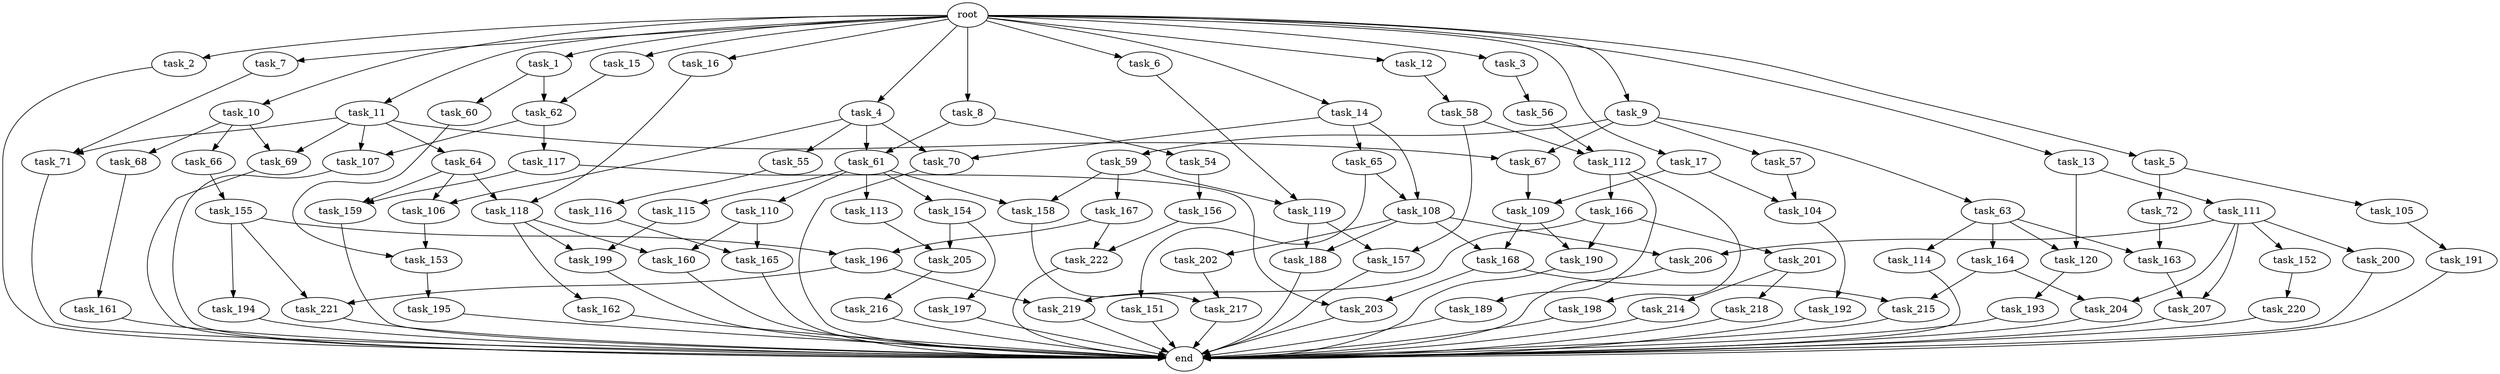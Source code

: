 digraph G {
  root [size="0.000000"];
  task_1 [size="2.048000"];
  task_2 [size="2.048000"];
  task_3 [size="2.048000"];
  task_4 [size="2.048000"];
  task_5 [size="2.048000"];
  task_6 [size="2.048000"];
  task_7 [size="2.048000"];
  task_8 [size="2.048000"];
  task_9 [size="2.048000"];
  task_10 [size="2.048000"];
  task_11 [size="2.048000"];
  task_12 [size="2.048000"];
  task_13 [size="2.048000"];
  task_14 [size="2.048000"];
  task_15 [size="2.048000"];
  task_16 [size="2.048000"];
  task_17 [size="2.048000"];
  task_54 [size="1391569403.904000"];
  task_55 [size="618475290.624000"];
  task_56 [size="154618822.656000"];
  task_57 [size="841813590.016000"];
  task_58 [size="274877906.944000"];
  task_59 [size="841813590.016000"];
  task_60 [size="841813590.016000"];
  task_61 [size="2010044694.528000"];
  task_62 [size="2233382993.920000"];
  task_63 [size="841813590.016000"];
  task_64 [size="1099511627.776000"];
  task_65 [size="429496729.600000"];
  task_66 [size="1099511627.776000"];
  task_67 [size="1941325217.792000"];
  task_68 [size="1099511627.776000"];
  task_69 [size="2199023255.552000"];
  task_70 [size="1047972020.224000"];
  task_71 [size="1168231104.512000"];
  task_72 [size="618475290.624000"];
  task_104 [size="2199023255.552000"];
  task_105 [size="618475290.624000"];
  task_106 [size="1460288880.640000"];
  task_107 [size="1168231104.512000"];
  task_108 [size="704374636.544000"];
  task_109 [size="1168231104.512000"];
  task_110 [size="1099511627.776000"];
  task_111 [size="841813590.016000"];
  task_112 [size="704374636.544000"];
  task_113 [size="1099511627.776000"];
  task_114 [size="1099511627.776000"];
  task_115 [size="1099511627.776000"];
  task_116 [size="841813590.016000"];
  task_117 [size="68719476.736000"];
  task_118 [size="2559800508.416000"];
  task_119 [size="2817498546.176000"];
  task_120 [size="1941325217.792000"];
  task_151 [size="274877906.944000"];
  task_152 [size="154618822.656000"];
  task_153 [size="2491081031.680000"];
  task_154 [size="1099511627.776000"];
  task_155 [size="841813590.016000"];
  task_156 [size="429496729.600000"];
  task_157 [size="429496729.600000"];
  task_158 [size="2199023255.552000"];
  task_159 [size="1116691496.960000"];
  task_160 [size="223338299.392000"];
  task_161 [size="618475290.624000"];
  task_162 [size="68719476.736000"];
  task_163 [size="1941325217.792000"];
  task_164 [size="1099511627.776000"];
  task_165 [size="773094113.280000"];
  task_166 [size="68719476.736000"];
  task_167 [size="1099511627.776000"];
  task_168 [size="1460288880.640000"];
  task_188 [size="1546188226.560000"];
  task_189 [size="68719476.736000"];
  task_190 [size="1786706395.136000"];
  task_191 [size="618475290.624000"];
  task_192 [size="274877906.944000"];
  task_193 [size="1391569403.904000"];
  task_194 [size="429496729.600000"];
  task_195 [size="841813590.016000"];
  task_196 [size="1821066133.504000"];
  task_197 [size="68719476.736000"];
  task_198 [size="68719476.736000"];
  task_199 [size="498216206.336000"];
  task_200 [size="154618822.656000"];
  task_201 [size="1717986918.400000"];
  task_202 [size="1391569403.904000"];
  task_203 [size="1374389534.720000"];
  task_204 [size="996432412.672000"];
  task_205 [size="687194767.360000"];
  task_206 [size="1546188226.560000"];
  task_207 [size="223338299.392000"];
  task_214 [size="1099511627.776000"];
  task_215 [size="1941325217.792000"];
  task_216 [size="841813590.016000"];
  task_217 [size="1683627180.032000"];
  task_218 [size="1099511627.776000"];
  task_219 [size="2336462209.024000"];
  task_220 [size="1391569403.904000"];
  task_221 [size="1047972020.224000"];
  task_222 [size="1666447310.848000"];
  end [size="0.000000"];

  root -> task_1 [size="1.000000"];
  root -> task_2 [size="1.000000"];
  root -> task_3 [size="1.000000"];
  root -> task_4 [size="1.000000"];
  root -> task_5 [size="1.000000"];
  root -> task_6 [size="1.000000"];
  root -> task_7 [size="1.000000"];
  root -> task_8 [size="1.000000"];
  root -> task_9 [size="1.000000"];
  root -> task_10 [size="1.000000"];
  root -> task_11 [size="1.000000"];
  root -> task_12 [size="1.000000"];
  root -> task_13 [size="1.000000"];
  root -> task_14 [size="1.000000"];
  root -> task_15 [size="1.000000"];
  root -> task_16 [size="1.000000"];
  root -> task_17 [size="1.000000"];
  task_1 -> task_60 [size="411041792.000000"];
  task_1 -> task_62 [size="411041792.000000"];
  task_2 -> end [size="1.000000"];
  task_3 -> task_56 [size="75497472.000000"];
  task_4 -> task_55 [size="301989888.000000"];
  task_4 -> task_61 [size="301989888.000000"];
  task_4 -> task_70 [size="301989888.000000"];
  task_4 -> task_106 [size="301989888.000000"];
  task_5 -> task_72 [size="301989888.000000"];
  task_5 -> task_105 [size="301989888.000000"];
  task_6 -> task_119 [size="838860800.000000"];
  task_7 -> task_71 [size="33554432.000000"];
  task_8 -> task_54 [size="679477248.000000"];
  task_8 -> task_61 [size="679477248.000000"];
  task_9 -> task_57 [size="411041792.000000"];
  task_9 -> task_59 [size="411041792.000000"];
  task_9 -> task_63 [size="411041792.000000"];
  task_9 -> task_67 [size="411041792.000000"];
  task_10 -> task_66 [size="536870912.000000"];
  task_10 -> task_68 [size="536870912.000000"];
  task_10 -> task_69 [size="536870912.000000"];
  task_11 -> task_64 [size="536870912.000000"];
  task_11 -> task_67 [size="536870912.000000"];
  task_11 -> task_69 [size="536870912.000000"];
  task_11 -> task_71 [size="536870912.000000"];
  task_11 -> task_107 [size="536870912.000000"];
  task_12 -> task_58 [size="134217728.000000"];
  task_13 -> task_111 [size="411041792.000000"];
  task_13 -> task_120 [size="411041792.000000"];
  task_14 -> task_65 [size="209715200.000000"];
  task_14 -> task_70 [size="209715200.000000"];
  task_14 -> task_108 [size="209715200.000000"];
  task_15 -> task_62 [size="679477248.000000"];
  task_16 -> task_118 [size="838860800.000000"];
  task_17 -> task_104 [size="536870912.000000"];
  task_17 -> task_109 [size="536870912.000000"];
  task_54 -> task_156 [size="209715200.000000"];
  task_55 -> task_116 [size="411041792.000000"];
  task_56 -> task_112 [size="209715200.000000"];
  task_57 -> task_104 [size="536870912.000000"];
  task_58 -> task_112 [size="134217728.000000"];
  task_58 -> task_157 [size="134217728.000000"];
  task_59 -> task_119 [size="536870912.000000"];
  task_59 -> task_158 [size="536870912.000000"];
  task_59 -> task_167 [size="536870912.000000"];
  task_60 -> task_153 [size="679477248.000000"];
  task_61 -> task_110 [size="536870912.000000"];
  task_61 -> task_113 [size="536870912.000000"];
  task_61 -> task_115 [size="536870912.000000"];
  task_61 -> task_154 [size="536870912.000000"];
  task_61 -> task_158 [size="536870912.000000"];
  task_62 -> task_107 [size="33554432.000000"];
  task_62 -> task_117 [size="33554432.000000"];
  task_63 -> task_114 [size="536870912.000000"];
  task_63 -> task_120 [size="536870912.000000"];
  task_63 -> task_163 [size="536870912.000000"];
  task_63 -> task_164 [size="536870912.000000"];
  task_64 -> task_106 [size="411041792.000000"];
  task_64 -> task_118 [size="411041792.000000"];
  task_64 -> task_159 [size="411041792.000000"];
  task_65 -> task_108 [size="134217728.000000"];
  task_65 -> task_151 [size="134217728.000000"];
  task_66 -> task_155 [size="411041792.000000"];
  task_67 -> task_109 [size="33554432.000000"];
  task_68 -> task_161 [size="301989888.000000"];
  task_69 -> end [size="1.000000"];
  task_70 -> end [size="1.000000"];
  task_71 -> end [size="1.000000"];
  task_72 -> task_163 [size="411041792.000000"];
  task_104 -> task_192 [size="134217728.000000"];
  task_105 -> task_191 [size="301989888.000000"];
  task_106 -> task_153 [size="536870912.000000"];
  task_107 -> end [size="1.000000"];
  task_108 -> task_168 [size="679477248.000000"];
  task_108 -> task_188 [size="679477248.000000"];
  task_108 -> task_202 [size="679477248.000000"];
  task_108 -> task_206 [size="679477248.000000"];
  task_109 -> task_168 [size="33554432.000000"];
  task_109 -> task_190 [size="33554432.000000"];
  task_110 -> task_160 [size="75497472.000000"];
  task_110 -> task_165 [size="75497472.000000"];
  task_111 -> task_152 [size="75497472.000000"];
  task_111 -> task_200 [size="75497472.000000"];
  task_111 -> task_204 [size="75497472.000000"];
  task_111 -> task_206 [size="75497472.000000"];
  task_111 -> task_207 [size="75497472.000000"];
  task_112 -> task_166 [size="33554432.000000"];
  task_112 -> task_189 [size="33554432.000000"];
  task_112 -> task_198 [size="33554432.000000"];
  task_113 -> task_205 [size="301989888.000000"];
  task_114 -> end [size="1.000000"];
  task_115 -> task_199 [size="209715200.000000"];
  task_116 -> task_165 [size="301989888.000000"];
  task_117 -> task_159 [size="134217728.000000"];
  task_117 -> task_203 [size="134217728.000000"];
  task_118 -> task_160 [size="33554432.000000"];
  task_118 -> task_162 [size="33554432.000000"];
  task_118 -> task_199 [size="33554432.000000"];
  task_119 -> task_157 [size="75497472.000000"];
  task_119 -> task_188 [size="75497472.000000"];
  task_120 -> task_193 [size="679477248.000000"];
  task_151 -> end [size="1.000000"];
  task_152 -> task_220 [size="679477248.000000"];
  task_153 -> task_195 [size="411041792.000000"];
  task_154 -> task_197 [size="33554432.000000"];
  task_154 -> task_205 [size="33554432.000000"];
  task_155 -> task_194 [size="209715200.000000"];
  task_155 -> task_196 [size="209715200.000000"];
  task_155 -> task_221 [size="209715200.000000"];
  task_156 -> task_222 [size="134217728.000000"];
  task_157 -> end [size="1.000000"];
  task_158 -> task_217 [size="411041792.000000"];
  task_159 -> end [size="1.000000"];
  task_160 -> end [size="1.000000"];
  task_161 -> end [size="1.000000"];
  task_162 -> end [size="1.000000"];
  task_163 -> task_207 [size="33554432.000000"];
  task_164 -> task_204 [size="411041792.000000"];
  task_164 -> task_215 [size="411041792.000000"];
  task_165 -> end [size="1.000000"];
  task_166 -> task_190 [size="838860800.000000"];
  task_166 -> task_201 [size="838860800.000000"];
  task_166 -> task_219 [size="838860800.000000"];
  task_167 -> task_196 [size="679477248.000000"];
  task_167 -> task_222 [size="679477248.000000"];
  task_168 -> task_203 [size="536870912.000000"];
  task_168 -> task_215 [size="536870912.000000"];
  task_188 -> end [size="1.000000"];
  task_189 -> end [size="1.000000"];
  task_190 -> end [size="1.000000"];
  task_191 -> end [size="1.000000"];
  task_192 -> end [size="1.000000"];
  task_193 -> end [size="1.000000"];
  task_194 -> end [size="1.000000"];
  task_195 -> end [size="1.000000"];
  task_196 -> task_219 [size="301989888.000000"];
  task_196 -> task_221 [size="301989888.000000"];
  task_197 -> end [size="1.000000"];
  task_198 -> end [size="1.000000"];
  task_199 -> end [size="1.000000"];
  task_200 -> end [size="1.000000"];
  task_201 -> task_214 [size="536870912.000000"];
  task_201 -> task_218 [size="536870912.000000"];
  task_202 -> task_217 [size="411041792.000000"];
  task_203 -> end [size="1.000000"];
  task_204 -> end [size="1.000000"];
  task_205 -> task_216 [size="411041792.000000"];
  task_206 -> end [size="1.000000"];
  task_207 -> end [size="1.000000"];
  task_214 -> end [size="1.000000"];
  task_215 -> end [size="1.000000"];
  task_216 -> end [size="1.000000"];
  task_217 -> end [size="1.000000"];
  task_218 -> end [size="1.000000"];
  task_219 -> end [size="1.000000"];
  task_220 -> end [size="1.000000"];
  task_221 -> end [size="1.000000"];
  task_222 -> end [size="1.000000"];
}
